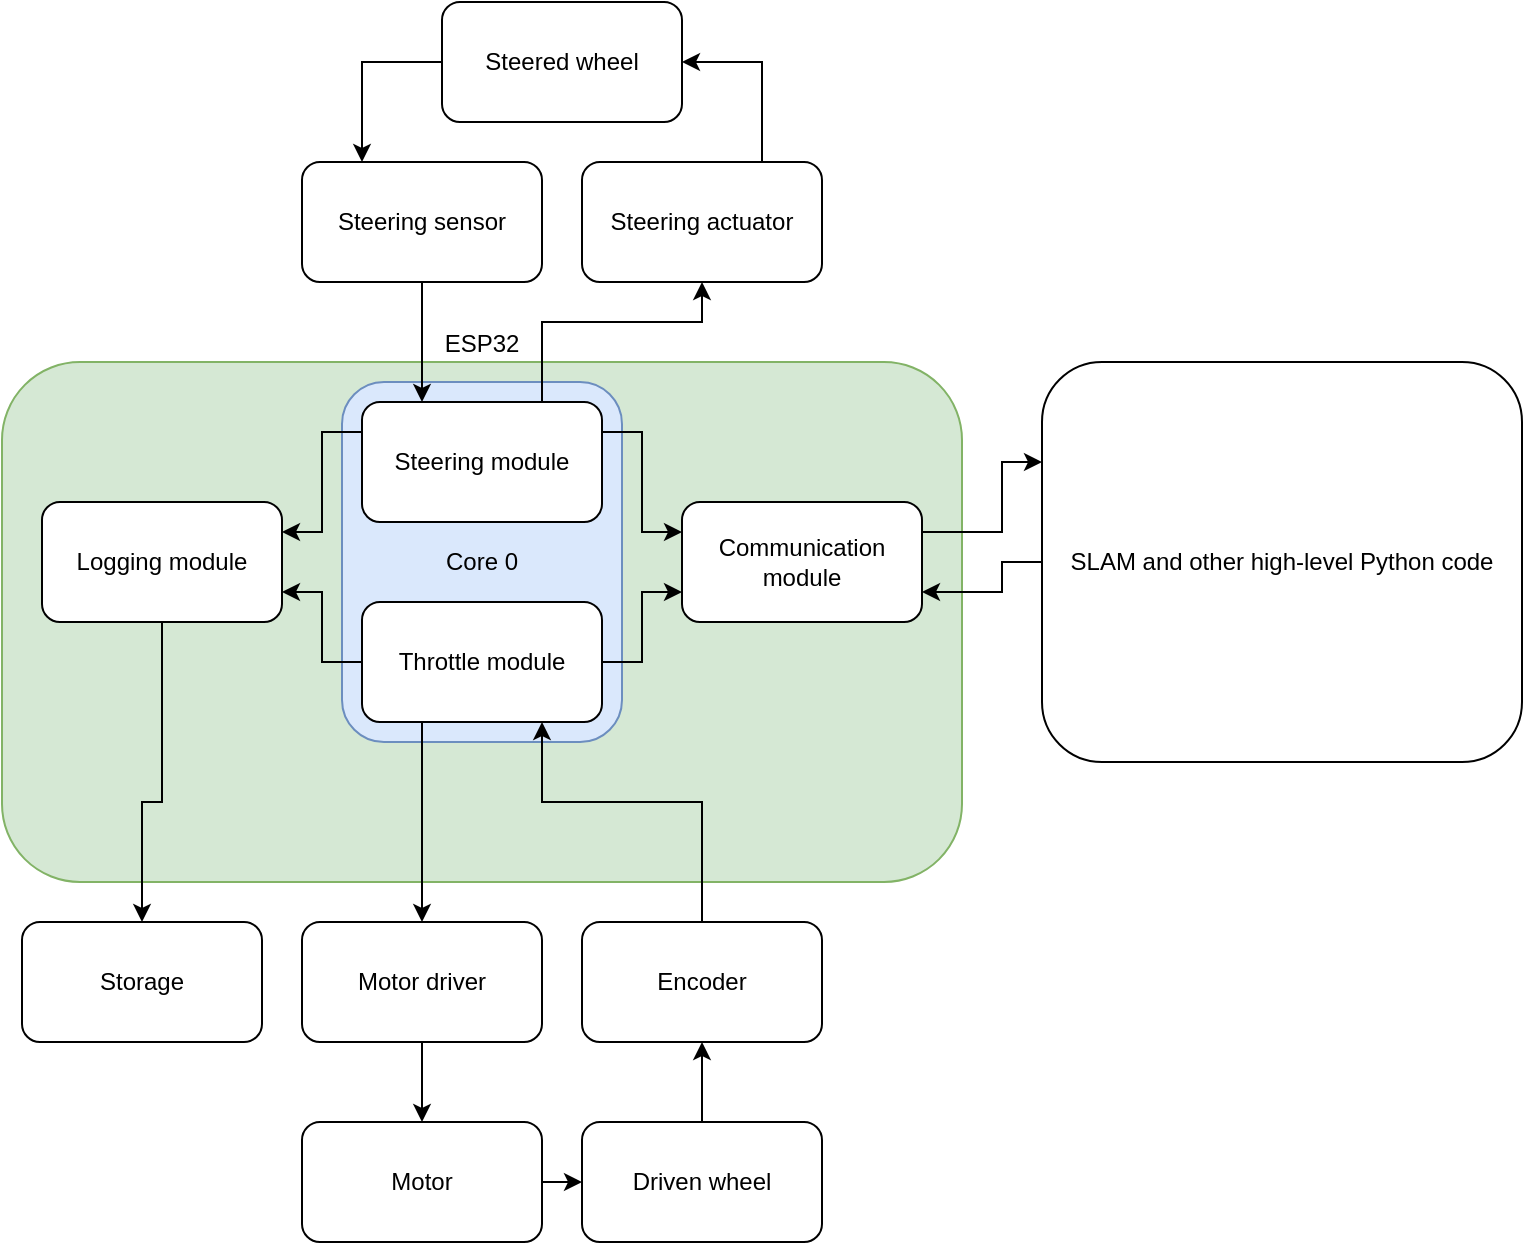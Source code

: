 <mxfile version="14.5.1" type="device"><diagram id="TJczbh99s8EAD05QyoNA" name="Page-1"><mxGraphModel dx="949" dy="813" grid="1" gridSize="10" guides="1" tooltips="1" connect="1" arrows="1" fold="1" page="1" pageScale="1" pageWidth="850" pageHeight="1100" math="0" shadow="0"><root><mxCell id="0"/><mxCell id="1" parent="0"/><mxCell id="CXM4_wJUXO0N0_v-ilpD-32" value="ESP32" style="rounded=1;whiteSpace=wrap;html=1;labelPosition=center;verticalLabelPosition=top;align=center;verticalAlign=bottom;horizontal=1;strokeColor=#82b366;fillColor=#d5e8d4;" parent="1" vertex="1"><mxGeometry x="10" y="190" width="480" height="260" as="geometry"/></mxCell><mxCell id="pCBASIRYzDFweCW4zBIu-27" value="Core 0" style="rounded=1;whiteSpace=wrap;html=1;fillColor=#dae8fc;strokeColor=#6c8ebf;" vertex="1" parent="1"><mxGeometry x="180" y="200" width="140" height="180" as="geometry"/></mxCell><mxCell id="pCBASIRYzDFweCW4zBIu-26" style="edgeStyle=orthogonalEdgeStyle;rounded=0;orthogonalLoop=1;jettySize=auto;html=1;exitX=0.75;exitY=0;exitDx=0;exitDy=0;entryX=1;entryY=0.5;entryDx=0;entryDy=0;" edge="1" parent="1" source="CXM4_wJUXO0N0_v-ilpD-1" target="pCBASIRYzDFweCW4zBIu-2"><mxGeometry relative="1" as="geometry"/></mxCell><mxCell id="CXM4_wJUXO0N0_v-ilpD-1" value="Steering actuator" style="rounded=1;whiteSpace=wrap;html=1;" parent="1" vertex="1"><mxGeometry x="300" y="90" width="120" height="60" as="geometry"/></mxCell><mxCell id="CXM4_wJUXO0N0_v-ilpD-30" style="edgeStyle=orthogonalEdgeStyle;rounded=0;orthogonalLoop=1;jettySize=auto;html=1;exitX=0.5;exitY=1;exitDx=0;exitDy=0;entryX=0.25;entryY=0;entryDx=0;entryDy=0;" parent="1" source="CXM4_wJUXO0N0_v-ilpD-2" target="CXM4_wJUXO0N0_v-ilpD-29" edge="1"><mxGeometry relative="1" as="geometry"/></mxCell><mxCell id="CXM4_wJUXO0N0_v-ilpD-2" value="Steering sensor" style="rounded=1;whiteSpace=wrap;html=1;" parent="1" vertex="1"><mxGeometry x="160" y="90" width="120" height="60" as="geometry"/></mxCell><mxCell id="CXM4_wJUXO0N0_v-ilpD-22" style="edgeStyle=orthogonalEdgeStyle;rounded=0;orthogonalLoop=1;jettySize=auto;html=1;exitX=1;exitY=0.5;exitDx=0;exitDy=0;entryX=0;entryY=0.5;entryDx=0;entryDy=0;" parent="1" source="CXM4_wJUXO0N0_v-ilpD-3" target="CXM4_wJUXO0N0_v-ilpD-4" edge="1"><mxGeometry relative="1" as="geometry"/></mxCell><mxCell id="CXM4_wJUXO0N0_v-ilpD-3" value="Motor" style="rounded=1;whiteSpace=wrap;html=1;" parent="1" vertex="1"><mxGeometry x="160" y="570" width="120" height="60" as="geometry"/></mxCell><mxCell id="CXM4_wJUXO0N0_v-ilpD-28" style="edgeStyle=orthogonalEdgeStyle;rounded=0;orthogonalLoop=1;jettySize=auto;html=1;exitX=0.5;exitY=0;exitDx=0;exitDy=0;entryX=0.5;entryY=1;entryDx=0;entryDy=0;" parent="1" source="CXM4_wJUXO0N0_v-ilpD-4" target="CXM4_wJUXO0N0_v-ilpD-5" edge="1"><mxGeometry relative="1" as="geometry"/></mxCell><mxCell id="CXM4_wJUXO0N0_v-ilpD-4" value="Driven wheel" style="rounded=1;whiteSpace=wrap;html=1;" parent="1" vertex="1"><mxGeometry x="300" y="570" width="120" height="60" as="geometry"/></mxCell><mxCell id="CXM4_wJUXO0N0_v-ilpD-26" style="edgeStyle=orthogonalEdgeStyle;rounded=0;orthogonalLoop=1;jettySize=auto;html=1;exitX=0.5;exitY=0;exitDx=0;exitDy=0;entryX=0.75;entryY=1;entryDx=0;entryDy=0;" parent="1" source="CXM4_wJUXO0N0_v-ilpD-5" target="CXM4_wJUXO0N0_v-ilpD-24" edge="1"><mxGeometry relative="1" as="geometry"><Array as="points"><mxPoint x="360" y="410"/><mxPoint x="280" y="410"/></Array></mxGeometry></mxCell><mxCell id="CXM4_wJUXO0N0_v-ilpD-5" value="Encoder" style="rounded=1;whiteSpace=wrap;html=1;" parent="1" vertex="1"><mxGeometry x="300" y="470" width="120" height="60" as="geometry"/></mxCell><mxCell id="CXM4_wJUXO0N0_v-ilpD-23" style="edgeStyle=orthogonalEdgeStyle;rounded=0;orthogonalLoop=1;jettySize=auto;html=1;exitX=0.5;exitY=1;exitDx=0;exitDy=0;entryX=0.5;entryY=0;entryDx=0;entryDy=0;" parent="1" source="CXM4_wJUXO0N0_v-ilpD-20" target="CXM4_wJUXO0N0_v-ilpD-3" edge="1"><mxGeometry relative="1" as="geometry"/></mxCell><mxCell id="CXM4_wJUXO0N0_v-ilpD-20" value="Motor driver" style="rounded=1;whiteSpace=wrap;html=1;" parent="1" vertex="1"><mxGeometry x="160" y="470" width="120" height="60" as="geometry"/></mxCell><mxCell id="pCBASIRYzDFweCW4zBIu-16" style="edgeStyle=orthogonalEdgeStyle;rounded=0;orthogonalLoop=1;jettySize=auto;html=1;exitX=0;exitY=0.5;exitDx=0;exitDy=0;entryX=1;entryY=0.75;entryDx=0;entryDy=0;" edge="1" parent="1" source="CXM4_wJUXO0N0_v-ilpD-24" target="pCBASIRYzDFweCW4zBIu-6"><mxGeometry relative="1" as="geometry"/></mxCell><mxCell id="pCBASIRYzDFweCW4zBIu-17" style="edgeStyle=orthogonalEdgeStyle;rounded=0;orthogonalLoop=1;jettySize=auto;html=1;exitX=1;exitY=0.5;exitDx=0;exitDy=0;entryX=0;entryY=0.75;entryDx=0;entryDy=0;" edge="1" parent="1" source="CXM4_wJUXO0N0_v-ilpD-24" target="pCBASIRYzDFweCW4zBIu-5"><mxGeometry relative="1" as="geometry"/></mxCell><mxCell id="pCBASIRYzDFweCW4zBIu-22" style="edgeStyle=orthogonalEdgeStyle;rounded=0;orthogonalLoop=1;jettySize=auto;html=1;exitX=0.25;exitY=1;exitDx=0;exitDy=0;entryX=0.5;entryY=0;entryDx=0;entryDy=0;" edge="1" parent="1" source="CXM4_wJUXO0N0_v-ilpD-24" target="CXM4_wJUXO0N0_v-ilpD-20"><mxGeometry relative="1" as="geometry"/></mxCell><mxCell id="CXM4_wJUXO0N0_v-ilpD-24" value="Throttle module" style="rounded=1;whiteSpace=wrap;html=1;" parent="1" vertex="1"><mxGeometry x="190" y="310" width="120" height="60" as="geometry"/></mxCell><mxCell id="CXM4_wJUXO0N0_v-ilpD-31" style="edgeStyle=orthogonalEdgeStyle;rounded=0;orthogonalLoop=1;jettySize=auto;html=1;exitX=0.75;exitY=0;exitDx=0;exitDy=0;entryX=0.5;entryY=1;entryDx=0;entryDy=0;" parent="1" source="CXM4_wJUXO0N0_v-ilpD-29" target="CXM4_wJUXO0N0_v-ilpD-1" edge="1"><mxGeometry relative="1" as="geometry"><Array as="points"><mxPoint x="280" y="170"/><mxPoint x="360" y="170"/></Array></mxGeometry></mxCell><mxCell id="pCBASIRYzDFweCW4zBIu-9" style="edgeStyle=orthogonalEdgeStyle;rounded=0;orthogonalLoop=1;jettySize=auto;html=1;exitX=1;exitY=0.25;exitDx=0;exitDy=0;entryX=0;entryY=0.25;entryDx=0;entryDy=0;" edge="1" parent="1" source="CXM4_wJUXO0N0_v-ilpD-29" target="pCBASIRYzDFweCW4zBIu-5"><mxGeometry relative="1" as="geometry"><Array as="points"><mxPoint x="330" y="225"/><mxPoint x="330" y="275"/></Array></mxGeometry></mxCell><mxCell id="pCBASIRYzDFweCW4zBIu-10" style="edgeStyle=orthogonalEdgeStyle;rounded=0;orthogonalLoop=1;jettySize=auto;html=1;exitX=0;exitY=0.25;exitDx=0;exitDy=0;entryX=1;entryY=0.25;entryDx=0;entryDy=0;" edge="1" parent="1" source="CXM4_wJUXO0N0_v-ilpD-29" target="pCBASIRYzDFweCW4zBIu-6"><mxGeometry relative="1" as="geometry"><Array as="points"><mxPoint x="170" y="225"/><mxPoint x="170" y="275"/></Array></mxGeometry></mxCell><mxCell id="CXM4_wJUXO0N0_v-ilpD-29" value="Steering module" style="rounded=1;whiteSpace=wrap;html=1;" parent="1" vertex="1"><mxGeometry x="190" y="210" width="120" height="60" as="geometry"/></mxCell><mxCell id="pCBASIRYzDFweCW4zBIu-20" style="edgeStyle=orthogonalEdgeStyle;rounded=0;orthogonalLoop=1;jettySize=auto;html=1;exitX=0;exitY=0.5;exitDx=0;exitDy=0;entryX=1;entryY=0.75;entryDx=0;entryDy=0;" edge="1" parent="1" source="pCBASIRYzDFweCW4zBIu-1" target="pCBASIRYzDFweCW4zBIu-5"><mxGeometry relative="1" as="geometry"><Array as="points"><mxPoint x="510" y="290"/><mxPoint x="510" y="305"/></Array></mxGeometry></mxCell><mxCell id="pCBASIRYzDFweCW4zBIu-1" value="SLAM and other high-level Python code" style="rounded=1;whiteSpace=wrap;html=1;" vertex="1" parent="1"><mxGeometry x="530" y="190" width="240" height="200" as="geometry"/></mxCell><mxCell id="pCBASIRYzDFweCW4zBIu-25" style="edgeStyle=orthogonalEdgeStyle;rounded=0;orthogonalLoop=1;jettySize=auto;html=1;exitX=0;exitY=0.5;exitDx=0;exitDy=0;entryX=0.25;entryY=0;entryDx=0;entryDy=0;" edge="1" parent="1" source="pCBASIRYzDFweCW4zBIu-2" target="CXM4_wJUXO0N0_v-ilpD-2"><mxGeometry relative="1" as="geometry"/></mxCell><mxCell id="pCBASIRYzDFweCW4zBIu-2" value="Steered wheel" style="rounded=1;whiteSpace=wrap;html=1;" vertex="1" parent="1"><mxGeometry x="230" y="10" width="120" height="60" as="geometry"/></mxCell><mxCell id="pCBASIRYzDFweCW4zBIu-18" style="edgeStyle=orthogonalEdgeStyle;rounded=0;orthogonalLoop=1;jettySize=auto;html=1;exitX=1;exitY=0.25;exitDx=0;exitDy=0;entryX=0;entryY=0.25;entryDx=0;entryDy=0;" edge="1" parent="1" source="pCBASIRYzDFweCW4zBIu-5" target="pCBASIRYzDFweCW4zBIu-1"><mxGeometry relative="1" as="geometry"><Array as="points"><mxPoint x="510" y="275"/><mxPoint x="510" y="240"/></Array></mxGeometry></mxCell><mxCell id="pCBASIRYzDFweCW4zBIu-5" value="Communication&lt;br&gt;module" style="rounded=1;whiteSpace=wrap;html=1;" vertex="1" parent="1"><mxGeometry x="350" y="260" width="120" height="60" as="geometry"/></mxCell><mxCell id="pCBASIRYzDFweCW4zBIu-24" style="edgeStyle=orthogonalEdgeStyle;rounded=0;orthogonalLoop=1;jettySize=auto;html=1;exitX=0.5;exitY=1;exitDx=0;exitDy=0;entryX=0.5;entryY=0;entryDx=0;entryDy=0;" edge="1" parent="1" source="pCBASIRYzDFweCW4zBIu-6" target="pCBASIRYzDFweCW4zBIu-23"><mxGeometry relative="1" as="geometry"><Array as="points"><mxPoint x="90" y="410"/><mxPoint x="80" y="410"/></Array></mxGeometry></mxCell><mxCell id="pCBASIRYzDFweCW4zBIu-6" value="Logging module" style="rounded=1;whiteSpace=wrap;html=1;" vertex="1" parent="1"><mxGeometry x="30" y="260" width="120" height="60" as="geometry"/></mxCell><mxCell id="pCBASIRYzDFweCW4zBIu-23" value="Storage" style="rounded=1;whiteSpace=wrap;html=1;" vertex="1" parent="1"><mxGeometry x="20" y="470" width="120" height="60" as="geometry"/></mxCell></root></mxGraphModel></diagram></mxfile>